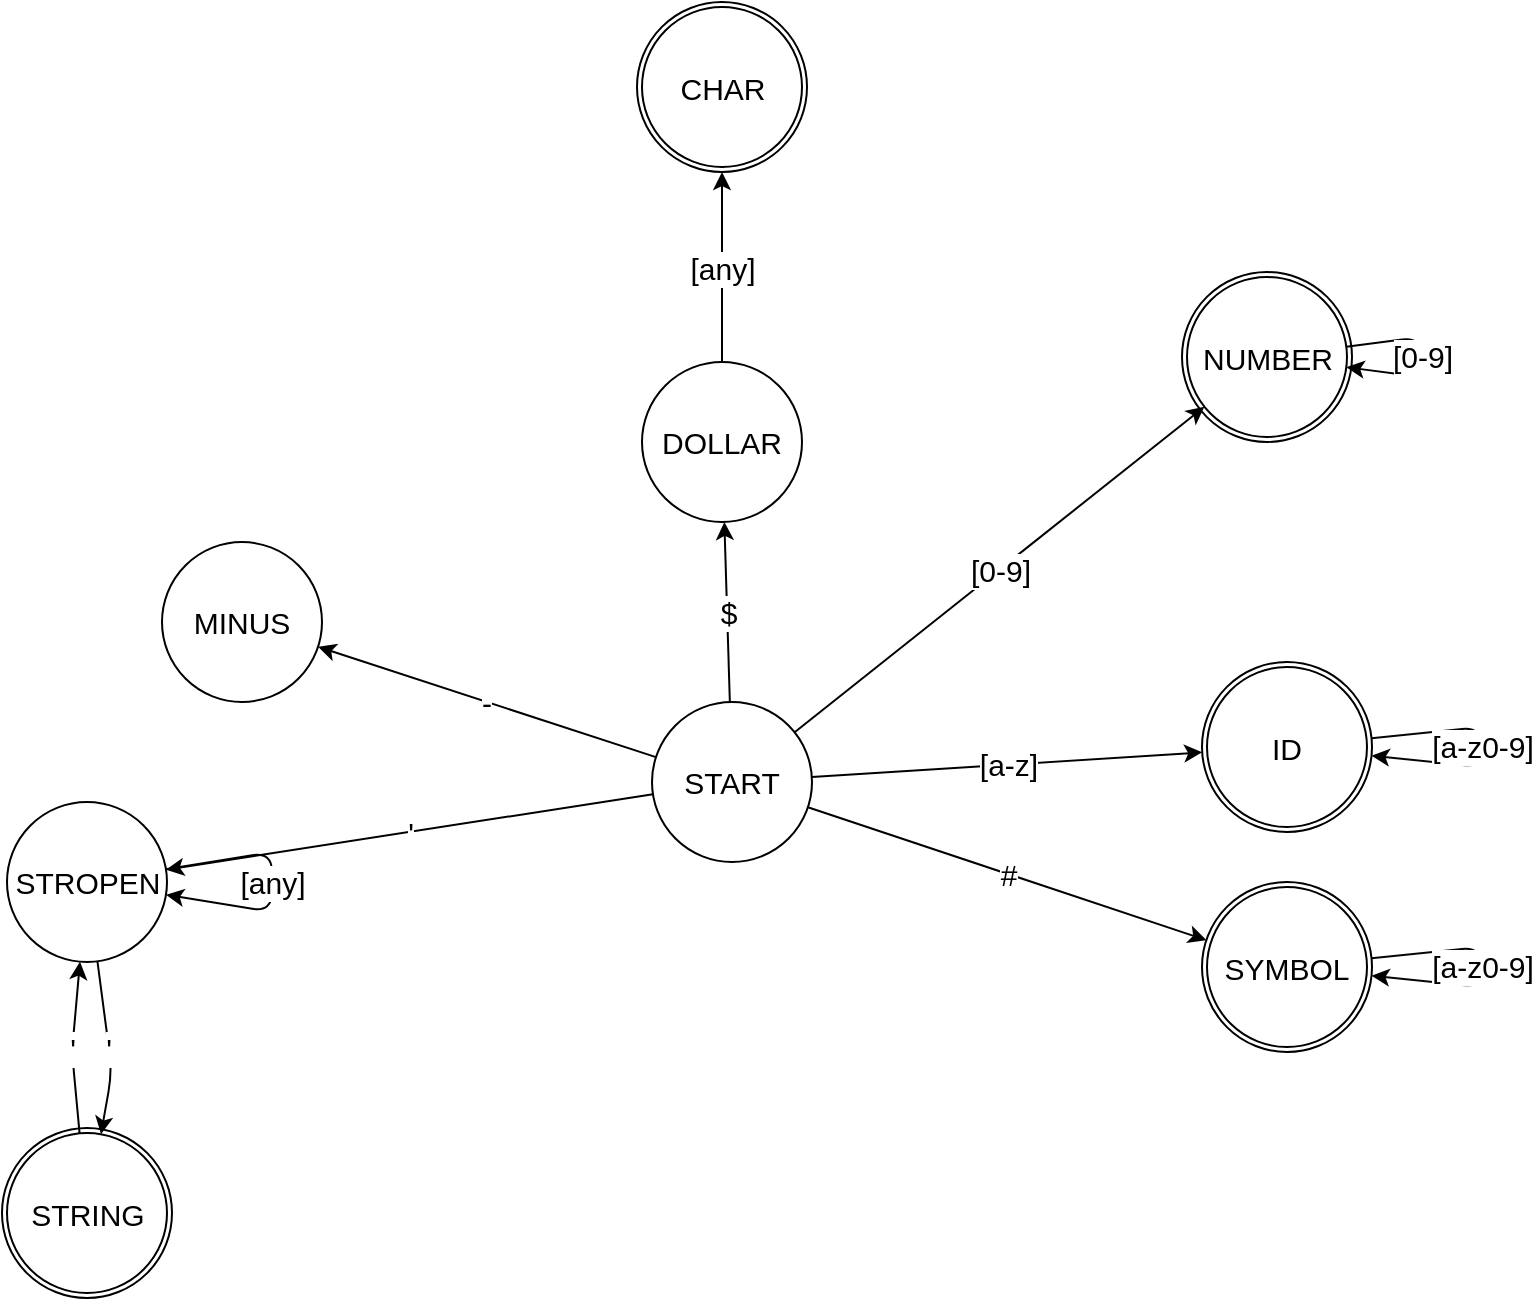 <mxfile>
    <diagram id="55LnbDlsFnv04p-Imzg5" name="Page-1">
        <mxGraphModel dx="1894" dy="782" grid="1" gridSize="10" guides="1" tooltips="1" connect="1" arrows="1" fold="1" page="1" pageScale="1" pageWidth="850" pageHeight="1100" math="0" shadow="0">
            <root>
                <mxCell id="0"/>
                <mxCell id="1" parent="0"/>
                <mxCell id="4" value="[a-z]" style="edgeStyle=none;html=1;fontSize=15;" parent="1" source="2" target="42" edge="1">
                    <mxGeometry relative="1" as="geometry">
                        <mxPoint x="198.847" y="380.678" as="targetPoint"/>
                    </mxGeometry>
                </mxCell>
                <mxCell id="9" value="$" style="edgeStyle=none;html=1;labelBorderColor=none;spacing=2;spacingTop=0;fontSize=15;" parent="1" source="2" target="8" edge="1">
                    <mxGeometry relative="1" as="geometry"/>
                </mxCell>
                <mxCell id="52" value="-" style="edgeStyle=none;shape=connector;rounded=1;sketch=0;jumpStyle=none;html=1;shadow=0;labelBackgroundColor=default;labelBorderColor=none;fontFamily=Helvetica;fontSize=15;fontColor=default;endArrow=classic;startSize=6;sourcePerimeterSpacing=0;strokeColor=default;jumpSize=12;" parent="1" source="2" target="51" edge="1">
                    <mxGeometry relative="1" as="geometry"/>
                </mxCell>
                <mxCell id="71" value="[0-9]" style="edgeStyle=none;shape=connector;rounded=1;sketch=0;jumpStyle=none;html=1;shadow=0;labelBackgroundColor=default;labelBorderColor=none;fontFamily=Helvetica;fontSize=15;fontColor=default;endArrow=classic;startSize=6;sourcePerimeterSpacing=0;strokeColor=default;" parent="1" source="2" target="67" edge="1">
                    <mxGeometry relative="1" as="geometry"/>
                </mxCell>
                <mxCell id="74" value="'" style="edgeStyle=none;shape=connector;rounded=1;sketch=0;jumpStyle=none;jumpSize=12;html=1;shadow=0;labelBackgroundColor=default;labelBorderColor=none;fontFamily=Helvetica;fontSize=15;fontColor=default;endArrow=classic;startSize=6;sourcePerimeterSpacing=0;strokeColor=default;" parent="1" source="2" target="73" edge="1">
                    <mxGeometry relative="1" as="geometry"/>
                </mxCell>
                <mxCell id="89" value="#" style="edgeStyle=none;html=1;fontSize=15;" parent="1" source="2" target="87" edge="1">
                    <mxGeometry relative="1" as="geometry"/>
                </mxCell>
                <mxCell id="2" value="START" style="ellipse;whiteSpace=wrap;html=1;aspect=fixed;fontSize=15;" parent="1" vertex="1">
                    <mxGeometry x="385" y="390" width="80" height="80" as="geometry"/>
                </mxCell>
                <mxCell id="38" value="[any]" style="edgeStyle=none;shape=connector;rounded=1;html=1;labelBackgroundColor=default;fontFamily=Helvetica;fontSize=15;fontColor=default;endArrow=classic;strokeColor=default;" parent="1" source="8" target="37" edge="1">
                    <mxGeometry relative="1" as="geometry"/>
                </mxCell>
                <mxCell id="8" value="&lt;font style=&quot;font-size: 15px&quot;&gt;DOLLAR&lt;/font&gt;" style="ellipse;whiteSpace=wrap;html=1;aspect=fixed;" parent="1" vertex="1">
                    <mxGeometry x="380" y="220" width="80" height="80" as="geometry"/>
                </mxCell>
                <mxCell id="35" value="" style="group;fontFamily=Helvetica;fontSize=15;fontColor=default;strokeColor=none;fillColor=default;html=1;" parent="1" vertex="1" connectable="0">
                    <mxGeometry x="377.5" y="40" width="85" height="85" as="geometry"/>
                </mxCell>
                <mxCell id="36" value="" style="ellipse;whiteSpace=wrap;html=1;aspect=fixed;fillColor=default;gradientColor=none;fontFamily=Helvetica;fontSize=15;fontColor=default;strokeColor=default;" parent="35" vertex="1">
                    <mxGeometry x="2.5" y="2.5" width="80" height="80" as="geometry"/>
                </mxCell>
                <mxCell id="37" value="CHAR" style="ellipse;whiteSpace=wrap;html=1;aspect=fixed;fillColor=none;gradientColor=none;fontFamily=Helvetica;fontSize=15;fontColor=default;strokeColor=default;" parent="35" vertex="1">
                    <mxGeometry width="85" height="85" as="geometry"/>
                </mxCell>
                <mxCell id="40" value="" style="group;fontFamily=Helvetica;fontSize=15;fontColor=default;strokeColor=none;fillColor=none;html=1;imageAspect=1;absoluteArcSize=0;autosize=0;" parent="1" vertex="1" connectable="0">
                    <mxGeometry x="660" y="370" width="85" height="85" as="geometry"/>
                </mxCell>
                <mxCell id="41" value="" style="ellipse;whiteSpace=wrap;html=1;aspect=fixed;fillColor=default;gradientColor=none;fontFamily=Helvetica;fontSize=15;fontColor=default;strokeColor=default;" parent="40" vertex="1">
                    <mxGeometry x="2.5" y="2.5" width="80" height="80" as="geometry"/>
                </mxCell>
                <mxCell id="42" value="ID" style="ellipse;whiteSpace=wrap;html=1;aspect=fixed;fillColor=none;gradientColor=none;fontFamily=Helvetica;fontSize=15;fontColor=default;strokeColor=default;" parent="40" vertex="1">
                    <mxGeometry width="85" height="85" as="geometry"/>
                </mxCell>
                <mxCell id="43" value="[a-z0-9]" style="edgeStyle=none;shape=connector;html=1;labelBackgroundColor=default;labelBorderColor=none;fontFamily=Helvetica;fontSize=15;fontColor=default;endArrow=classic;strokeColor=default;orthogonalLoop=0;backgroundOutline=0;arcSize=20;fillOpacity=100;strokeOpacity=98;rounded=1;startSize=6;sourcePerimeterSpacing=0;jumpStyle=none;shadow=0;sketch=0;" parent="40" source="42" target="42" edge="1">
                    <mxGeometry relative="1" as="geometry">
                        <Array as="points">
                            <mxPoint x="140" y="43"/>
                        </Array>
                    </mxGeometry>
                </mxCell>
                <mxCell id="51" value="MINUS" style="ellipse;whiteSpace=wrap;html=1;aspect=fixed;fillColor=default;gradientColor=none;pointerEvents=0;fontFamily=Helvetica;fontSize=15;fontColor=default;" parent="1" vertex="1">
                    <mxGeometry x="140" y="310" width="80" height="80" as="geometry"/>
                </mxCell>
                <mxCell id="66" value="" style="group;pointerEvents=0;fontFamily=Helvetica;fontSize=15;fontColor=default;fillColor=none;gradientColor=none;html=1;" parent="1" vertex="1" connectable="0">
                    <mxGeometry x="650" y="175" width="85" height="85" as="geometry"/>
                </mxCell>
                <mxCell id="67" value="NUMBER" style="ellipse;whiteSpace=wrap;html=1;aspect=fixed;fillColor=default;gradientColor=none;pointerEvents=0;fontFamily=Helvetica;fontSize=15;fontColor=default;" parent="66" vertex="1">
                    <mxGeometry x="2.5" y="2.5" width="80" height="80" as="geometry"/>
                </mxCell>
                <mxCell id="68" value="" style="ellipse;whiteSpace=wrap;html=1;aspect=fixed;fillColor=none;gradientColor=none;pointerEvents=0;fontFamily=Helvetica;fontSize=15;fontColor=default;" parent="66" vertex="1">
                    <mxGeometry width="85" height="85" as="geometry"/>
                </mxCell>
                <mxCell id="70" value="[0-9]" style="edgeStyle=none;shape=connector;rounded=1;sketch=0;jumpStyle=none;html=1;shadow=0;labelBackgroundColor=default;labelBorderColor=none;fontFamily=Helvetica;fontSize=15;fontColor=default;endArrow=classic;startSize=6;sourcePerimeterSpacing=0;strokeColor=default;" parent="66" source="67" target="67" edge="1">
                    <mxGeometry relative="1" as="geometry">
                        <Array as="points">
                            <mxPoint x="120" y="43"/>
                        </Array>
                    </mxGeometry>
                </mxCell>
                <mxCell id="85" value="" style="group;fontFamily=Helvetica;fontSize=15;fontColor=default;strokeColor=none;fillColor=none;html=1;imageAspect=1;absoluteArcSize=0;autosize=0;" parent="1" vertex="1" connectable="0">
                    <mxGeometry x="660" y="480" width="85" height="85" as="geometry"/>
                </mxCell>
                <mxCell id="86" value="" style="ellipse;whiteSpace=wrap;html=1;aspect=fixed;fillColor=default;gradientColor=none;fontFamily=Helvetica;fontSize=15;fontColor=default;strokeColor=default;" parent="85" vertex="1">
                    <mxGeometry x="2.5" y="2.5" width="80" height="80" as="geometry"/>
                </mxCell>
                <mxCell id="87" value="SYMBOL" style="ellipse;whiteSpace=wrap;html=1;aspect=fixed;fillColor=none;gradientColor=none;fontFamily=Helvetica;fontSize=15;fontColor=default;strokeColor=default;" parent="85" vertex="1">
                    <mxGeometry width="85" height="85" as="geometry"/>
                </mxCell>
                <mxCell id="88" value="[a-z0-9]" style="edgeStyle=none;shape=connector;html=1;labelBackgroundColor=default;labelBorderColor=none;fontFamily=Helvetica;fontSize=15;fontColor=default;endArrow=classic;strokeColor=default;orthogonalLoop=0;backgroundOutline=0;arcSize=20;fillOpacity=100;strokeOpacity=98;rounded=1;startSize=6;sourcePerimeterSpacing=0;jumpStyle=none;shadow=0;sketch=0;" parent="85" source="87" target="87" edge="1">
                    <mxGeometry relative="1" as="geometry">
                        <Array as="points">
                            <mxPoint x="140" y="43"/>
                        </Array>
                    </mxGeometry>
                </mxCell>
                <mxCell id="90" value="" style="group" parent="1" vertex="1" connectable="0">
                    <mxGeometry x="60" y="440.0" width="135" height="248.0" as="geometry"/>
                </mxCell>
                <mxCell id="73" value="STROPEN" style="ellipse;whiteSpace=wrap;html=1;aspect=fixed;fillColor=default;gradientColor=none;pointerEvents=0;fontFamily=Helvetica;fontSize=15;fontColor=default;" parent="90" vertex="1">
                    <mxGeometry x="2.5" width="80" height="80" as="geometry"/>
                </mxCell>
                <mxCell id="75" value="[any]" style="edgeStyle=none;shape=connector;rounded=1;sketch=0;jumpStyle=none;jumpSize=12;html=1;shadow=0;labelBackgroundColor=default;labelBorderColor=none;fontFamily=Helvetica;fontSize=15;fontColor=default;endArrow=classic;startSize=6;sourcePerimeterSpacing=0;strokeColor=default;" parent="90" source="73" target="73" edge="1">
                    <mxGeometry relative="1" as="geometry">
                        <Array as="points">
                            <mxPoint x="135" y="55.0"/>
                        </Array>
                    </mxGeometry>
                </mxCell>
                <mxCell id="76" value="" style="group;pointerEvents=0;fontFamily=Helvetica;fontSize=15;fontColor=default;fillColor=none;gradientColor=none;html=1;" parent="90" vertex="1" connectable="0">
                    <mxGeometry y="163.0" width="85" height="85" as="geometry"/>
                </mxCell>
                <mxCell id="77" value="STRING" style="ellipse;whiteSpace=wrap;html=1;aspect=fixed;fillColor=default;gradientColor=none;pointerEvents=0;fontFamily=Helvetica;fontSize=15;fontColor=default;" parent="76" vertex="1">
                    <mxGeometry x="2.5" y="2.5" width="80" height="80" as="geometry"/>
                </mxCell>
                <mxCell id="78" value="" style="ellipse;whiteSpace=wrap;html=1;aspect=fixed;fillColor=none;gradientColor=none;pointerEvents=0;fontFamily=Helvetica;fontSize=15;fontColor=default;" parent="76" vertex="1">
                    <mxGeometry width="85" height="85" as="geometry"/>
                </mxCell>
                <mxCell id="79" value="'" style="edgeStyle=none;shape=connector;rounded=1;sketch=0;jumpStyle=none;jumpSize=12;html=1;shadow=0;labelBackgroundColor=default;labelBorderColor=none;fontFamily=Helvetica;fontSize=15;fontColor=default;endArrow=classic;startSize=6;sourcePerimeterSpacing=0;strokeColor=default;" parent="90" source="73" target="77" edge="1">
                    <mxGeometry relative="1" as="geometry">
                        <Array as="points">
                            <mxPoint x="55" y="135.0"/>
                        </Array>
                    </mxGeometry>
                </mxCell>
                <mxCell id="80" value="'" style="edgeStyle=none;shape=connector;rounded=1;sketch=0;jumpStyle=none;jumpSize=12;html=1;shadow=0;labelBackgroundColor=default;labelBorderColor=none;fontFamily=Helvetica;fontSize=15;fontColor=default;endArrow=classic;startSize=6;sourcePerimeterSpacing=0;strokeColor=default;" parent="90" source="77" target="73" edge="1">
                    <mxGeometry relative="1" as="geometry">
                        <Array as="points">
                            <mxPoint x="35" y="125.0"/>
                        </Array>
                    </mxGeometry>
                </mxCell>
            </root>
        </mxGraphModel>
    </diagram>
</mxfile>